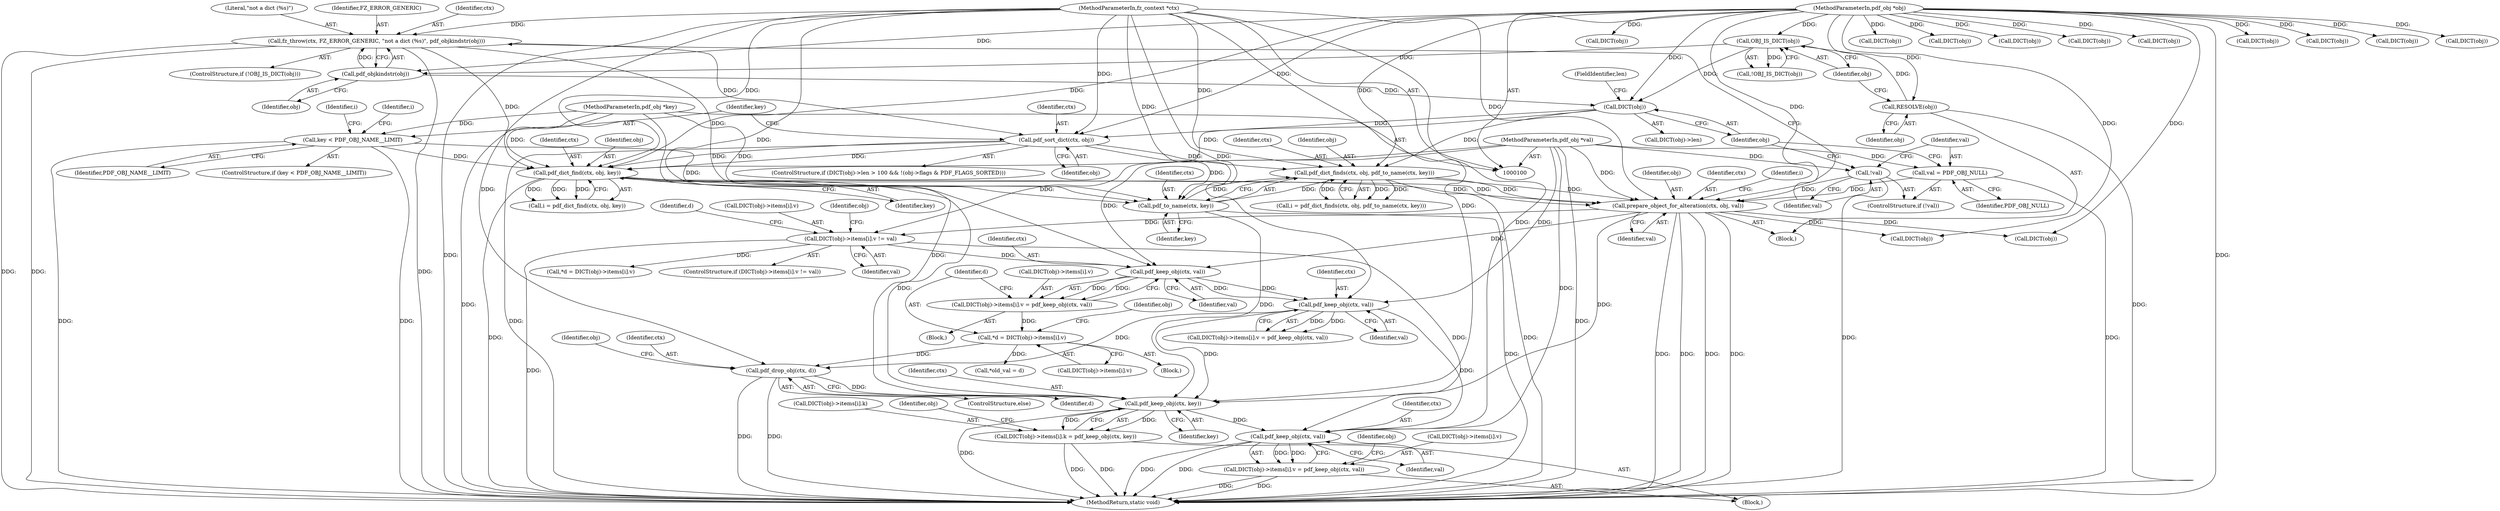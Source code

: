 digraph "0_ghostscript_1e03c06456d997435019fb3526fa2d4be7dbc6ec@pointer" {
"1000289" [label="(Call,pdf_keep_obj(ctx, key))"];
"1000250" [label="(Call,pdf_drop_obj(ctx, d))"];
"1000240" [label="(Call,pdf_keep_obj(ctx, val))"];
"1000216" [label="(Call,pdf_keep_obj(ctx, val))"];
"1000168" [label="(Call,prepare_object_for_alteration(ctx, obj, val))"];
"1000155" [label="(Call,pdf_dict_find(ctx, obj, key))"];
"1000120" [label="(Call,fz_throw(ctx, FZ_ERROR_GENERIC, \"not a dict (%s)\", pdf_objkindstr(obj)))"];
"1000101" [label="(MethodParameterIn,fz_context *ctx)"];
"1000124" [label="(Call,pdf_objkindstr(obj))"];
"1000118" [label="(Call,OBJ_IS_DICT(obj))"];
"1000114" [label="(Call,RESOLVE(obj))"];
"1000102" [label="(MethodParameterIn,pdf_obj *obj)"];
"1000146" [label="(Call,pdf_sort_dict(ctx, obj))"];
"1000136" [label="(Call,DICT(obj))"];
"1000150" [label="(Call,key < PDF_OBJ_NAME__LIMIT)"];
"1000103" [label="(MethodParameterIn,pdf_obj *key)"];
"1000162" [label="(Call,pdf_dict_finds(ctx, obj, pdf_to_name(ctx, key)))"];
"1000165" [label="(Call,pdf_to_name(ctx, key))"];
"1000129" [label="(Call,val = PDF_OBJ_NULL)"];
"1000104" [label="(MethodParameterIn,pdf_obj *val)"];
"1000127" [label="(Call,!val)"];
"1000185" [label="(Call,DICT(obj)->items[i].v != val)"];
"1000221" [label="(Call,*d = DICT(obj)->items[i].v)"];
"1000207" [label="(Call,DICT(obj)->items[i].v = pdf_keep_obj(ctx, val))"];
"1000280" [label="(Call,DICT(obj)->items[i].k = pdf_keep_obj(ctx, key))"];
"1000301" [label="(Call,pdf_keep_obj(ctx, val))"];
"1000292" [label="(Call,DICT(obj)->items[i].v = pdf_keep_obj(ctx, val))"];
"1000292" [label="(Call,DICT(obj)->items[i].v = pdf_keep_obj(ctx, val))"];
"1000242" [label="(Identifier,val)"];
"1000128" [label="(Identifier,val)"];
"1000258" [label="(Call,DICT(obj))"];
"1000151" [label="(Identifier,key)"];
"1000186" [label="(Call,DICT(obj)->items[i].v)"];
"1000137" [label="(Identifier,obj)"];
"1000301" [label="(Call,pdf_keep_obj(ctx, val))"];
"1000117" [label="(Call,!OBJ_IS_DICT(obj))"];
"1000219" [label="(Block,)"];
"1000156" [label="(Identifier,ctx)"];
"1000290" [label="(Identifier,ctx)"];
"1000118" [label="(Call,OBJ_IS_DICT(obj))"];
"1000146" [label="(Call,pdf_sort_dict(ctx, obj))"];
"1000124" [label="(Call,pdf_objkindstr(obj))"];
"1000211" [label="(Call,DICT(obj))"];
"1000217" [label="(Identifier,ctx)"];
"1000240" [label="(Call,pdf_keep_obj(ctx, val))"];
"1000162" [label="(Call,pdf_dict_finds(ctx, obj, pdf_to_name(ctx, key)))"];
"1000241" [label="(Identifier,ctx)"];
"1000116" [label="(ControlStructure,if (!OBJ_IS_DICT(obj)))"];
"1000195" [label="(Block,)"];
"1000115" [label="(Identifier,obj)"];
"1000154" [label="(Identifier,i)"];
"1000306" [label="(Call,DICT(obj))"];
"1000170" [label="(Identifier,obj)"];
"1000114" [label="(Call,RESOLVE(obj))"];
"1000132" [label="(ControlStructure,if (DICT(obj)->len > 100 && !(obj->flags & PDF_FLAGS_SORTED)))"];
"1000236" [label="(Identifier,obj)"];
"1000123" [label="(Literal,\"not a dict (%s)\")"];
"1000126" [label="(ControlStructure,if (!val))"];
"1000252" [label="(Identifier,d)"];
"1000291" [label="(Identifier,key)"];
"1000167" [label="(Identifier,key)"];
"1000297" [label="(Identifier,obj)"];
"1000171" [label="(Identifier,val)"];
"1000189" [label="(Call,DICT(obj))"];
"1000251" [label="(Identifier,ctx)"];
"1000120" [label="(Call,fz_throw(ctx, FZ_ERROR_GENERIC, \"not a dict (%s)\", pdf_objkindstr(obj)))"];
"1000161" [label="(Identifier,i)"];
"1000164" [label="(Identifier,obj)"];
"1000119" [label="(Identifier,obj)"];
"1000136" [label="(Call,DICT(obj))"];
"1000309" [label="(MethodReturn,static void)"];
"1000216" [label="(Call,pdf_keep_obj(ctx, val))"];
"1000169" [label="(Identifier,ctx)"];
"1000160" [label="(Call,i = pdf_dict_finds(ctx, obj, pdf_to_name(ctx, key)))"];
"1000245" [label="(Call,*old_val = d)"];
"1000168" [label="(Call,prepare_object_for_alteration(ctx, obj, val))"];
"1000102" [label="(MethodParameterIn,pdf_obj *obj)"];
"1000149" [label="(ControlStructure,if (key < PDF_OBJ_NAME__LIMIT))"];
"1000226" [label="(Call,DICT(obj))"];
"1000231" [label="(Call,DICT(obj)->items[i].v = pdf_keep_obj(ctx, val))"];
"1000296" [label="(Call,DICT(obj))"];
"1000285" [label="(Identifier,obj)"];
"1000175" [label="(Identifier,i)"];
"1000250" [label="(Call,pdf_drop_obj(ctx, d))"];
"1000122" [label="(Identifier,FZ_ERROR_GENERIC)"];
"1000281" [label="(Call,DICT(obj)->items[i].k)"];
"1000130" [label="(Identifier,val)"];
"1000249" [label="(ControlStructure,else)"];
"1000222" [label="(Identifier,d)"];
"1000155" [label="(Call,pdf_dict_find(ctx, obj, key))"];
"1000157" [label="(Identifier,obj)"];
"1000104" [label="(MethodParameterIn,pdf_obj *val)"];
"1000303" [label="(Identifier,val)"];
"1000101" [label="(MethodParameterIn,fz_context *ctx)"];
"1000148" [label="(Identifier,obj)"];
"1000147" [label="(Identifier,ctx)"];
"1000289" [label="(Call,pdf_keep_obj(ctx, key))"];
"1000183" [label="(Block,)"];
"1000153" [label="(Call,i = pdf_dict_find(ctx, obj, key))"];
"1000131" [label="(Identifier,PDF_OBJ_NULL)"];
"1000127" [label="(Call,!val)"];
"1000103" [label="(MethodParameterIn,pdf_obj *key)"];
"1000106" [label="(Block,)"];
"1000274" [label="(Call,DICT(obj))"];
"1000280" [label="(Call,DICT(obj)->items[i].k = pdf_keep_obj(ctx, key))"];
"1000152" [label="(Identifier,PDF_OBJ_NAME__LIMIT)"];
"1000150" [label="(Call,key < PDF_OBJ_NAME__LIMIT)"];
"1000259" [label="(Identifier,obj)"];
"1000158" [label="(Identifier,key)"];
"1000208" [label="(Call,DICT(obj)->items[i].v)"];
"1000121" [label="(Identifier,ctx)"];
"1000197" [label="(Call,*d = DICT(obj)->items[i].v)"];
"1000166" [label="(Identifier,ctx)"];
"1000307" [label="(Identifier,obj)"];
"1000198" [label="(Identifier,d)"];
"1000221" [label="(Call,*d = DICT(obj)->items[i].v)"];
"1000267" [label="(Call,DICT(obj))"];
"1000223" [label="(Call,DICT(obj)->items[i].v)"];
"1000194" [label="(Identifier,val)"];
"1000180" [label="(Call,DICT(obj))"];
"1000284" [label="(Call,DICT(obj))"];
"1000165" [label="(Call,pdf_to_name(ctx, key))"];
"1000184" [label="(ControlStructure,if (DICT(obj)->items[i].v != val))"];
"1000138" [label="(FieldIdentifier,len)"];
"1000135" [label="(Call,DICT(obj)->len)"];
"1000129" [label="(Call,val = PDF_OBJ_NULL)"];
"1000207" [label="(Call,DICT(obj)->items[i].v = pdf_keep_obj(ctx, val))"];
"1000125" [label="(Identifier,obj)"];
"1000293" [label="(Call,DICT(obj)->items[i].v)"];
"1000163" [label="(Identifier,ctx)"];
"1000235" [label="(Call,DICT(obj))"];
"1000202" [label="(Call,DICT(obj))"];
"1000218" [label="(Identifier,val)"];
"1000185" [label="(Call,DICT(obj)->items[i].v != val)"];
"1000302" [label="(Identifier,ctx)"];
"1000289" -> "1000280"  [label="AST: "];
"1000289" -> "1000291"  [label="CFG: "];
"1000290" -> "1000289"  [label="AST: "];
"1000291" -> "1000289"  [label="AST: "];
"1000280" -> "1000289"  [label="CFG: "];
"1000289" -> "1000309"  [label="DDG: "];
"1000289" -> "1000280"  [label="DDG: "];
"1000289" -> "1000280"  [label="DDG: "];
"1000250" -> "1000289"  [label="DDG: "];
"1000168" -> "1000289"  [label="DDG: "];
"1000240" -> "1000289"  [label="DDG: "];
"1000101" -> "1000289"  [label="DDG: "];
"1000165" -> "1000289"  [label="DDG: "];
"1000155" -> "1000289"  [label="DDG: "];
"1000103" -> "1000289"  [label="DDG: "];
"1000289" -> "1000301"  [label="DDG: "];
"1000250" -> "1000249"  [label="AST: "];
"1000250" -> "1000252"  [label="CFG: "];
"1000251" -> "1000250"  [label="AST: "];
"1000252" -> "1000250"  [label="AST: "];
"1000285" -> "1000250"  [label="CFG: "];
"1000250" -> "1000309"  [label="DDG: "];
"1000250" -> "1000309"  [label="DDG: "];
"1000240" -> "1000250"  [label="DDG: "];
"1000101" -> "1000250"  [label="DDG: "];
"1000221" -> "1000250"  [label="DDG: "];
"1000240" -> "1000231"  [label="AST: "];
"1000240" -> "1000242"  [label="CFG: "];
"1000241" -> "1000240"  [label="AST: "];
"1000242" -> "1000240"  [label="AST: "];
"1000231" -> "1000240"  [label="CFG: "];
"1000240" -> "1000231"  [label="DDG: "];
"1000240" -> "1000231"  [label="DDG: "];
"1000216" -> "1000240"  [label="DDG: "];
"1000216" -> "1000240"  [label="DDG: "];
"1000101" -> "1000240"  [label="DDG: "];
"1000104" -> "1000240"  [label="DDG: "];
"1000240" -> "1000301"  [label="DDG: "];
"1000216" -> "1000207"  [label="AST: "];
"1000216" -> "1000218"  [label="CFG: "];
"1000217" -> "1000216"  [label="AST: "];
"1000218" -> "1000216"  [label="AST: "];
"1000207" -> "1000216"  [label="CFG: "];
"1000216" -> "1000207"  [label="DDG: "];
"1000216" -> "1000207"  [label="DDG: "];
"1000168" -> "1000216"  [label="DDG: "];
"1000101" -> "1000216"  [label="DDG: "];
"1000185" -> "1000216"  [label="DDG: "];
"1000104" -> "1000216"  [label="DDG: "];
"1000168" -> "1000106"  [label="AST: "];
"1000168" -> "1000171"  [label="CFG: "];
"1000169" -> "1000168"  [label="AST: "];
"1000170" -> "1000168"  [label="AST: "];
"1000171" -> "1000168"  [label="AST: "];
"1000175" -> "1000168"  [label="CFG: "];
"1000168" -> "1000309"  [label="DDG: "];
"1000168" -> "1000309"  [label="DDG: "];
"1000168" -> "1000309"  [label="DDG: "];
"1000168" -> "1000309"  [label="DDG: "];
"1000155" -> "1000168"  [label="DDG: "];
"1000155" -> "1000168"  [label="DDG: "];
"1000162" -> "1000168"  [label="DDG: "];
"1000162" -> "1000168"  [label="DDG: "];
"1000101" -> "1000168"  [label="DDG: "];
"1000102" -> "1000168"  [label="DDG: "];
"1000129" -> "1000168"  [label="DDG: "];
"1000127" -> "1000168"  [label="DDG: "];
"1000104" -> "1000168"  [label="DDG: "];
"1000168" -> "1000180"  [label="DDG: "];
"1000168" -> "1000189"  [label="DDG: "];
"1000168" -> "1000185"  [label="DDG: "];
"1000155" -> "1000153"  [label="AST: "];
"1000155" -> "1000158"  [label="CFG: "];
"1000156" -> "1000155"  [label="AST: "];
"1000157" -> "1000155"  [label="AST: "];
"1000158" -> "1000155"  [label="AST: "];
"1000153" -> "1000155"  [label="CFG: "];
"1000155" -> "1000309"  [label="DDG: "];
"1000155" -> "1000153"  [label="DDG: "];
"1000155" -> "1000153"  [label="DDG: "];
"1000155" -> "1000153"  [label="DDG: "];
"1000120" -> "1000155"  [label="DDG: "];
"1000146" -> "1000155"  [label="DDG: "];
"1000146" -> "1000155"  [label="DDG: "];
"1000101" -> "1000155"  [label="DDG: "];
"1000136" -> "1000155"  [label="DDG: "];
"1000102" -> "1000155"  [label="DDG: "];
"1000150" -> "1000155"  [label="DDG: "];
"1000103" -> "1000155"  [label="DDG: "];
"1000120" -> "1000116"  [label="AST: "];
"1000120" -> "1000124"  [label="CFG: "];
"1000121" -> "1000120"  [label="AST: "];
"1000122" -> "1000120"  [label="AST: "];
"1000123" -> "1000120"  [label="AST: "];
"1000124" -> "1000120"  [label="AST: "];
"1000128" -> "1000120"  [label="CFG: "];
"1000120" -> "1000309"  [label="DDG: "];
"1000120" -> "1000309"  [label="DDG: "];
"1000120" -> "1000309"  [label="DDG: "];
"1000101" -> "1000120"  [label="DDG: "];
"1000124" -> "1000120"  [label="DDG: "];
"1000120" -> "1000146"  [label="DDG: "];
"1000120" -> "1000165"  [label="DDG: "];
"1000101" -> "1000100"  [label="AST: "];
"1000101" -> "1000309"  [label="DDG: "];
"1000101" -> "1000146"  [label="DDG: "];
"1000101" -> "1000162"  [label="DDG: "];
"1000101" -> "1000165"  [label="DDG: "];
"1000101" -> "1000301"  [label="DDG: "];
"1000124" -> "1000125"  [label="CFG: "];
"1000125" -> "1000124"  [label="AST: "];
"1000118" -> "1000124"  [label="DDG: "];
"1000102" -> "1000124"  [label="DDG: "];
"1000124" -> "1000136"  [label="DDG: "];
"1000118" -> "1000117"  [label="AST: "];
"1000118" -> "1000119"  [label="CFG: "];
"1000119" -> "1000118"  [label="AST: "];
"1000117" -> "1000118"  [label="CFG: "];
"1000118" -> "1000117"  [label="DDG: "];
"1000114" -> "1000118"  [label="DDG: "];
"1000102" -> "1000118"  [label="DDG: "];
"1000118" -> "1000136"  [label="DDG: "];
"1000114" -> "1000106"  [label="AST: "];
"1000114" -> "1000115"  [label="CFG: "];
"1000115" -> "1000114"  [label="AST: "];
"1000119" -> "1000114"  [label="CFG: "];
"1000114" -> "1000309"  [label="DDG: "];
"1000102" -> "1000114"  [label="DDG: "];
"1000102" -> "1000100"  [label="AST: "];
"1000102" -> "1000309"  [label="DDG: "];
"1000102" -> "1000136"  [label="DDG: "];
"1000102" -> "1000146"  [label="DDG: "];
"1000102" -> "1000162"  [label="DDG: "];
"1000102" -> "1000180"  [label="DDG: "];
"1000102" -> "1000189"  [label="DDG: "];
"1000102" -> "1000202"  [label="DDG: "];
"1000102" -> "1000211"  [label="DDG: "];
"1000102" -> "1000226"  [label="DDG: "];
"1000102" -> "1000235"  [label="DDG: "];
"1000102" -> "1000258"  [label="DDG: "];
"1000102" -> "1000267"  [label="DDG: "];
"1000102" -> "1000274"  [label="DDG: "];
"1000102" -> "1000284"  [label="DDG: "];
"1000102" -> "1000296"  [label="DDG: "];
"1000102" -> "1000306"  [label="DDG: "];
"1000146" -> "1000132"  [label="AST: "];
"1000146" -> "1000148"  [label="CFG: "];
"1000147" -> "1000146"  [label="AST: "];
"1000148" -> "1000146"  [label="AST: "];
"1000151" -> "1000146"  [label="CFG: "];
"1000146" -> "1000309"  [label="DDG: "];
"1000136" -> "1000146"  [label="DDG: "];
"1000146" -> "1000162"  [label="DDG: "];
"1000146" -> "1000165"  [label="DDG: "];
"1000136" -> "1000135"  [label="AST: "];
"1000136" -> "1000137"  [label="CFG: "];
"1000137" -> "1000136"  [label="AST: "];
"1000138" -> "1000136"  [label="CFG: "];
"1000136" -> "1000162"  [label="DDG: "];
"1000150" -> "1000149"  [label="AST: "];
"1000150" -> "1000152"  [label="CFG: "];
"1000151" -> "1000150"  [label="AST: "];
"1000152" -> "1000150"  [label="AST: "];
"1000154" -> "1000150"  [label="CFG: "];
"1000161" -> "1000150"  [label="CFG: "];
"1000150" -> "1000309"  [label="DDG: "];
"1000150" -> "1000309"  [label="DDG: "];
"1000103" -> "1000150"  [label="DDG: "];
"1000150" -> "1000165"  [label="DDG: "];
"1000103" -> "1000100"  [label="AST: "];
"1000103" -> "1000309"  [label="DDG: "];
"1000103" -> "1000165"  [label="DDG: "];
"1000162" -> "1000160"  [label="AST: "];
"1000162" -> "1000165"  [label="CFG: "];
"1000163" -> "1000162"  [label="AST: "];
"1000164" -> "1000162"  [label="AST: "];
"1000165" -> "1000162"  [label="AST: "];
"1000160" -> "1000162"  [label="CFG: "];
"1000162" -> "1000309"  [label="DDG: "];
"1000162" -> "1000160"  [label="DDG: "];
"1000162" -> "1000160"  [label="DDG: "];
"1000162" -> "1000160"  [label="DDG: "];
"1000165" -> "1000162"  [label="DDG: "];
"1000165" -> "1000162"  [label="DDG: "];
"1000165" -> "1000167"  [label="CFG: "];
"1000166" -> "1000165"  [label="AST: "];
"1000167" -> "1000165"  [label="AST: "];
"1000165" -> "1000309"  [label="DDG: "];
"1000129" -> "1000126"  [label="AST: "];
"1000129" -> "1000131"  [label="CFG: "];
"1000130" -> "1000129"  [label="AST: "];
"1000131" -> "1000129"  [label="AST: "];
"1000137" -> "1000129"  [label="CFG: "];
"1000129" -> "1000309"  [label="DDG: "];
"1000104" -> "1000129"  [label="DDG: "];
"1000104" -> "1000100"  [label="AST: "];
"1000104" -> "1000309"  [label="DDG: "];
"1000104" -> "1000127"  [label="DDG: "];
"1000104" -> "1000185"  [label="DDG: "];
"1000104" -> "1000301"  [label="DDG: "];
"1000127" -> "1000126"  [label="AST: "];
"1000127" -> "1000128"  [label="CFG: "];
"1000128" -> "1000127"  [label="AST: "];
"1000130" -> "1000127"  [label="CFG: "];
"1000137" -> "1000127"  [label="CFG: "];
"1000127" -> "1000309"  [label="DDG: "];
"1000185" -> "1000184"  [label="AST: "];
"1000185" -> "1000194"  [label="CFG: "];
"1000186" -> "1000185"  [label="AST: "];
"1000194" -> "1000185"  [label="AST: "];
"1000198" -> "1000185"  [label="CFG: "];
"1000259" -> "1000185"  [label="CFG: "];
"1000185" -> "1000309"  [label="DDG: "];
"1000185" -> "1000197"  [label="DDG: "];
"1000185" -> "1000301"  [label="DDG: "];
"1000221" -> "1000219"  [label="AST: "];
"1000221" -> "1000223"  [label="CFG: "];
"1000222" -> "1000221"  [label="AST: "];
"1000223" -> "1000221"  [label="AST: "];
"1000236" -> "1000221"  [label="CFG: "];
"1000207" -> "1000221"  [label="DDG: "];
"1000221" -> "1000245"  [label="DDG: "];
"1000207" -> "1000195"  [label="AST: "];
"1000208" -> "1000207"  [label="AST: "];
"1000222" -> "1000207"  [label="CFG: "];
"1000280" -> "1000183"  [label="AST: "];
"1000281" -> "1000280"  [label="AST: "];
"1000297" -> "1000280"  [label="CFG: "];
"1000280" -> "1000309"  [label="DDG: "];
"1000280" -> "1000309"  [label="DDG: "];
"1000301" -> "1000292"  [label="AST: "];
"1000301" -> "1000303"  [label="CFG: "];
"1000302" -> "1000301"  [label="AST: "];
"1000303" -> "1000301"  [label="AST: "];
"1000292" -> "1000301"  [label="CFG: "];
"1000301" -> "1000309"  [label="DDG: "];
"1000301" -> "1000309"  [label="DDG: "];
"1000301" -> "1000292"  [label="DDG: "];
"1000301" -> "1000292"  [label="DDG: "];
"1000292" -> "1000183"  [label="AST: "];
"1000293" -> "1000292"  [label="AST: "];
"1000307" -> "1000292"  [label="CFG: "];
"1000292" -> "1000309"  [label="DDG: "];
"1000292" -> "1000309"  [label="DDG: "];
}
